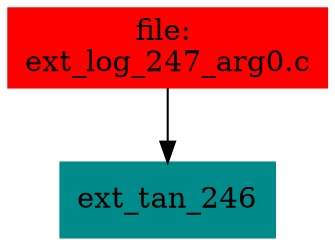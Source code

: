 digraph G {
node [shape=box]

0 [label="file: 
ext_log_247_arg0.c",color=red, style=filled]
1 [label="ext_tan_246",color=cyan4, style=filled]
0 -> 1


}

